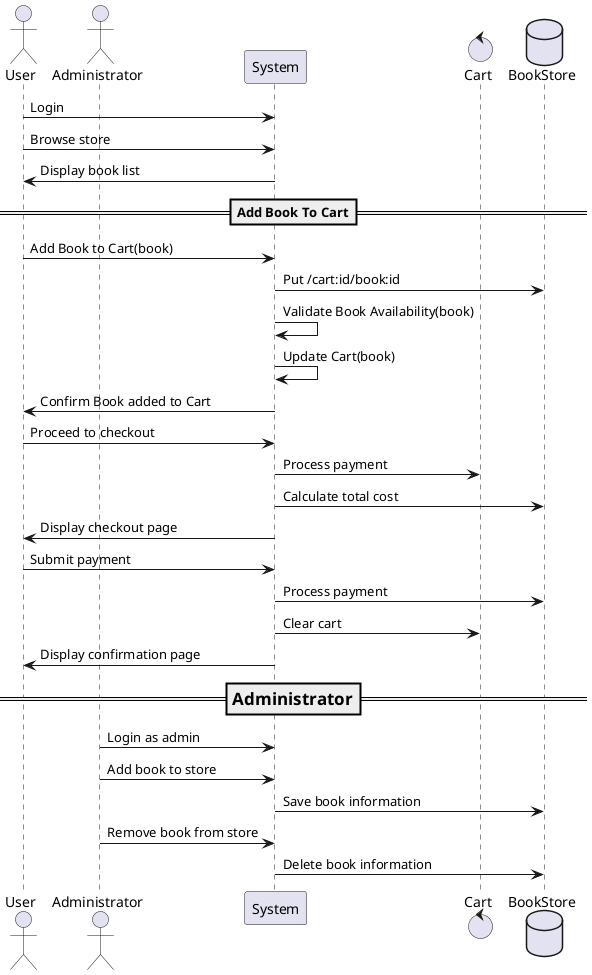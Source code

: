 @startuml
actor User
actor Administrator
participant System
control Cart
database BookStore

User -> System: Login
User -> System: Browse store
System -> User: Display book list

==Add Book To Cart==
User -> System: Add Book to Cart(book)
System -> BookStore: Put /cart:id/book:id
System -> System: Validate Book Availability(book)
System -> System: Update Cart(book)
System -> User: Confirm Book added to Cart 
User -> System: Proceed to checkout
System -> Cart: Process payment
System -> BookStore: Calculate total cost
System -> User: Display checkout page
User -> System: Submit payment
System -> BookStore: Process payment
System -> Cart: Clear cart
System -> User: Display confirmation page


=== Administrator ==
Administrator -> System: Login as admin
Administrator -> System: Add book to store
System -> BookStore: Save book information
Administrator -> System: Remove book from store
System -> BookStore: Delete book information
@enduml